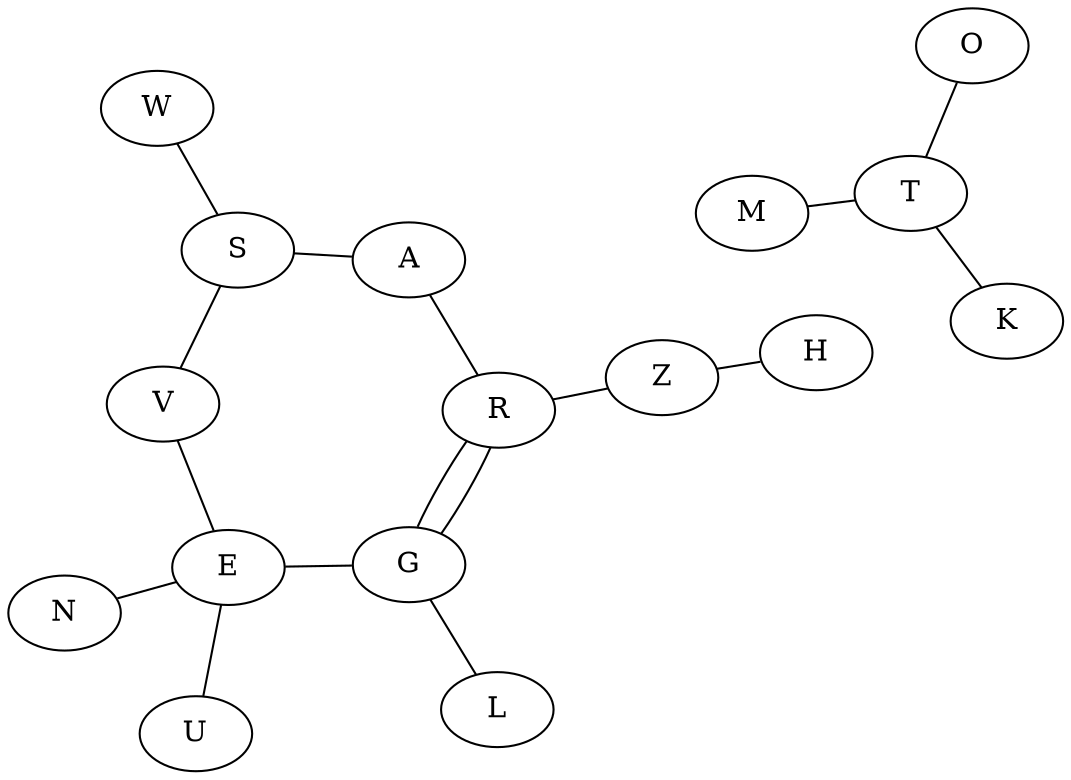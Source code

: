 graph G {
	layout=neato;
	"S" -- "W";
	"N" -- "E";
	"M" -- "T";
	"K" -- "T";
	"G" -- "E";
	"G" -- "R";
	"S" -- "V";
	"T" -- "O";
	"Z" -- "R";
	"Z" -- "H";
	"U" -- "E";
	"G" -- "R";
	"A" -- "S";
	"R" -- "A";
	"L" -- "G";
	"V" -- "E";
}

